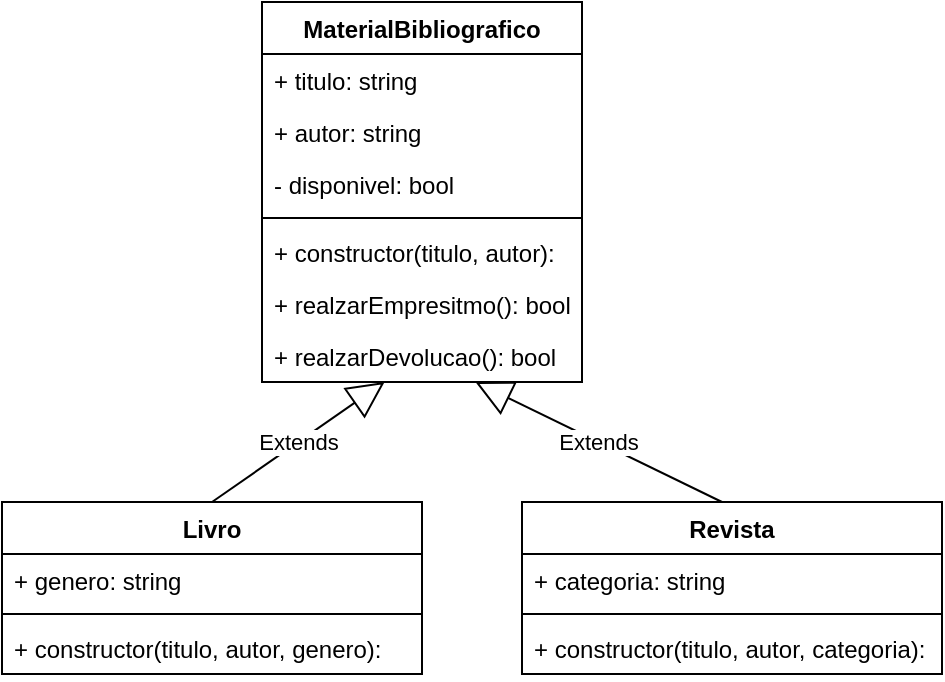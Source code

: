 <mxfile version="23.0.0" type="device">
  <diagram name="Page-1" id="U3qJecAqQPGXByTe4wjN">
    <mxGraphModel dx="393" dy="648" grid="1" gridSize="10" guides="1" tooltips="1" connect="1" arrows="1" fold="1" page="1" pageScale="1" pageWidth="850" pageHeight="1100" math="0" shadow="0">
      <root>
        <mxCell id="0" />
        <mxCell id="1" parent="0" />
        <mxCell id="B2-C5c3zcyIOC0iuuYqq-1" value="MaterialBibliografico" style="swimlane;fontStyle=1;align=center;verticalAlign=top;childLayout=stackLayout;horizontal=1;startSize=26;horizontalStack=0;resizeParent=1;resizeParentMax=0;resizeLast=0;collapsible=1;marginBottom=0;whiteSpace=wrap;html=1;" vertex="1" parent="1">
          <mxGeometry x="140" y="330" width="160" height="190" as="geometry" />
        </mxCell>
        <mxCell id="B2-C5c3zcyIOC0iuuYqq-2" value="+ titulo: string" style="text;strokeColor=none;fillColor=none;align=left;verticalAlign=top;spacingLeft=4;spacingRight=4;overflow=hidden;rotatable=0;points=[[0,0.5],[1,0.5]];portConstraint=eastwest;whiteSpace=wrap;html=1;" vertex="1" parent="B2-C5c3zcyIOC0iuuYqq-1">
          <mxGeometry y="26" width="160" height="26" as="geometry" />
        </mxCell>
        <mxCell id="B2-C5c3zcyIOC0iuuYqq-5" value="+ autor: string" style="text;strokeColor=none;fillColor=none;align=left;verticalAlign=top;spacingLeft=4;spacingRight=4;overflow=hidden;rotatable=0;points=[[0,0.5],[1,0.5]];portConstraint=eastwest;whiteSpace=wrap;html=1;" vertex="1" parent="B2-C5c3zcyIOC0iuuYqq-1">
          <mxGeometry y="52" width="160" height="26" as="geometry" />
        </mxCell>
        <mxCell id="B2-C5c3zcyIOC0iuuYqq-6" value="- disponivel: bool" style="text;strokeColor=none;fillColor=none;align=left;verticalAlign=top;spacingLeft=4;spacingRight=4;overflow=hidden;rotatable=0;points=[[0,0.5],[1,0.5]];portConstraint=eastwest;whiteSpace=wrap;html=1;" vertex="1" parent="B2-C5c3zcyIOC0iuuYqq-1">
          <mxGeometry y="78" width="160" height="26" as="geometry" />
        </mxCell>
        <mxCell id="B2-C5c3zcyIOC0iuuYqq-3" value="" style="line;strokeWidth=1;fillColor=none;align=left;verticalAlign=middle;spacingTop=-1;spacingLeft=3;spacingRight=3;rotatable=0;labelPosition=right;points=[];portConstraint=eastwest;strokeColor=inherit;" vertex="1" parent="B2-C5c3zcyIOC0iuuYqq-1">
          <mxGeometry y="104" width="160" height="8" as="geometry" />
        </mxCell>
        <mxCell id="B2-C5c3zcyIOC0iuuYqq-4" value="+ constructor(titulo, autor):" style="text;strokeColor=none;fillColor=none;align=left;verticalAlign=top;spacingLeft=4;spacingRight=4;overflow=hidden;rotatable=0;points=[[0,0.5],[1,0.5]];portConstraint=eastwest;whiteSpace=wrap;html=1;" vertex="1" parent="B2-C5c3zcyIOC0iuuYqq-1">
          <mxGeometry y="112" width="160" height="26" as="geometry" />
        </mxCell>
        <mxCell id="B2-C5c3zcyIOC0iuuYqq-7" value="+ realzarEmpresitmo(): bool" style="text;strokeColor=none;fillColor=none;align=left;verticalAlign=top;spacingLeft=4;spacingRight=4;overflow=hidden;rotatable=0;points=[[0,0.5],[1,0.5]];portConstraint=eastwest;whiteSpace=wrap;html=1;" vertex="1" parent="B2-C5c3zcyIOC0iuuYqq-1">
          <mxGeometry y="138" width="160" height="26" as="geometry" />
        </mxCell>
        <mxCell id="B2-C5c3zcyIOC0iuuYqq-8" value="+ realzarDevolucao(): bool" style="text;strokeColor=none;fillColor=none;align=left;verticalAlign=top;spacingLeft=4;spacingRight=4;overflow=hidden;rotatable=0;points=[[0,0.5],[1,0.5]];portConstraint=eastwest;whiteSpace=wrap;html=1;" vertex="1" parent="B2-C5c3zcyIOC0iuuYqq-1">
          <mxGeometry y="164" width="160" height="26" as="geometry" />
        </mxCell>
        <mxCell id="B2-C5c3zcyIOC0iuuYqq-9" value="Livro" style="swimlane;fontStyle=1;align=center;verticalAlign=top;childLayout=stackLayout;horizontal=1;startSize=26;horizontalStack=0;resizeParent=1;resizeParentMax=0;resizeLast=0;collapsible=1;marginBottom=0;whiteSpace=wrap;html=1;" vertex="1" parent="1">
          <mxGeometry x="10" y="580" width="210" height="86" as="geometry" />
        </mxCell>
        <mxCell id="B2-C5c3zcyIOC0iuuYqq-10" value="+ genero: string" style="text;strokeColor=none;fillColor=none;align=left;verticalAlign=top;spacingLeft=4;spacingRight=4;overflow=hidden;rotatable=0;points=[[0,0.5],[1,0.5]];portConstraint=eastwest;whiteSpace=wrap;html=1;" vertex="1" parent="B2-C5c3zcyIOC0iuuYqq-9">
          <mxGeometry y="26" width="210" height="26" as="geometry" />
        </mxCell>
        <mxCell id="B2-C5c3zcyIOC0iuuYqq-11" value="" style="line;strokeWidth=1;fillColor=none;align=left;verticalAlign=middle;spacingTop=-1;spacingLeft=3;spacingRight=3;rotatable=0;labelPosition=right;points=[];portConstraint=eastwest;strokeColor=inherit;" vertex="1" parent="B2-C5c3zcyIOC0iuuYqq-9">
          <mxGeometry y="52" width="210" height="8" as="geometry" />
        </mxCell>
        <mxCell id="B2-C5c3zcyIOC0iuuYqq-12" value="+ constructor(titulo, autor, genero):" style="text;strokeColor=none;fillColor=none;align=left;verticalAlign=top;spacingLeft=4;spacingRight=4;overflow=hidden;rotatable=0;points=[[0,0.5],[1,0.5]];portConstraint=eastwest;whiteSpace=wrap;html=1;" vertex="1" parent="B2-C5c3zcyIOC0iuuYqq-9">
          <mxGeometry y="60" width="210" height="26" as="geometry" />
        </mxCell>
        <mxCell id="B2-C5c3zcyIOC0iuuYqq-13" value="Extends" style="endArrow=block;endSize=16;endFill=0;html=1;rounded=0;exitX=0.5;exitY=0;exitDx=0;exitDy=0;" edge="1" parent="1" source="B2-C5c3zcyIOC0iuuYqq-9" target="B2-C5c3zcyIOC0iuuYqq-8">
          <mxGeometry width="160" relative="1" as="geometry">
            <mxPoint x="170" y="640" as="sourcePoint" />
            <mxPoint x="180" y="560" as="targetPoint" />
          </mxGeometry>
        </mxCell>
        <mxCell id="B2-C5c3zcyIOC0iuuYqq-18" value="Extends" style="endArrow=block;endSize=16;endFill=0;html=1;rounded=0;exitX=0.5;exitY=0;exitDx=0;exitDy=0;" edge="1" parent="1" target="B2-C5c3zcyIOC0iuuYqq-8">
          <mxGeometry width="160" relative="1" as="geometry">
            <mxPoint x="370" y="580" as="sourcePoint" />
            <mxPoint x="369" y="520" as="targetPoint" />
          </mxGeometry>
        </mxCell>
        <mxCell id="B2-C5c3zcyIOC0iuuYqq-22" value="Revista" style="swimlane;fontStyle=1;align=center;verticalAlign=top;childLayout=stackLayout;horizontal=1;startSize=26;horizontalStack=0;resizeParent=1;resizeParentMax=0;resizeLast=0;collapsible=1;marginBottom=0;whiteSpace=wrap;html=1;" vertex="1" parent="1">
          <mxGeometry x="270" y="580" width="210" height="86" as="geometry" />
        </mxCell>
        <mxCell id="B2-C5c3zcyIOC0iuuYqq-23" value="+ categoria: string" style="text;strokeColor=none;fillColor=none;align=left;verticalAlign=top;spacingLeft=4;spacingRight=4;overflow=hidden;rotatable=0;points=[[0,0.5],[1,0.5]];portConstraint=eastwest;whiteSpace=wrap;html=1;" vertex="1" parent="B2-C5c3zcyIOC0iuuYqq-22">
          <mxGeometry y="26" width="210" height="26" as="geometry" />
        </mxCell>
        <mxCell id="B2-C5c3zcyIOC0iuuYqq-24" value="" style="line;strokeWidth=1;fillColor=none;align=left;verticalAlign=middle;spacingTop=-1;spacingLeft=3;spacingRight=3;rotatable=0;labelPosition=right;points=[];portConstraint=eastwest;strokeColor=inherit;" vertex="1" parent="B2-C5c3zcyIOC0iuuYqq-22">
          <mxGeometry y="52" width="210" height="8" as="geometry" />
        </mxCell>
        <mxCell id="B2-C5c3zcyIOC0iuuYqq-25" value="+ constructor(titulo, autor, categoria):" style="text;strokeColor=none;fillColor=none;align=left;verticalAlign=top;spacingLeft=4;spacingRight=4;overflow=hidden;rotatable=0;points=[[0,0.5],[1,0.5]];portConstraint=eastwest;whiteSpace=wrap;html=1;" vertex="1" parent="B2-C5c3zcyIOC0iuuYqq-22">
          <mxGeometry y="60" width="210" height="26" as="geometry" />
        </mxCell>
      </root>
    </mxGraphModel>
  </diagram>
</mxfile>
